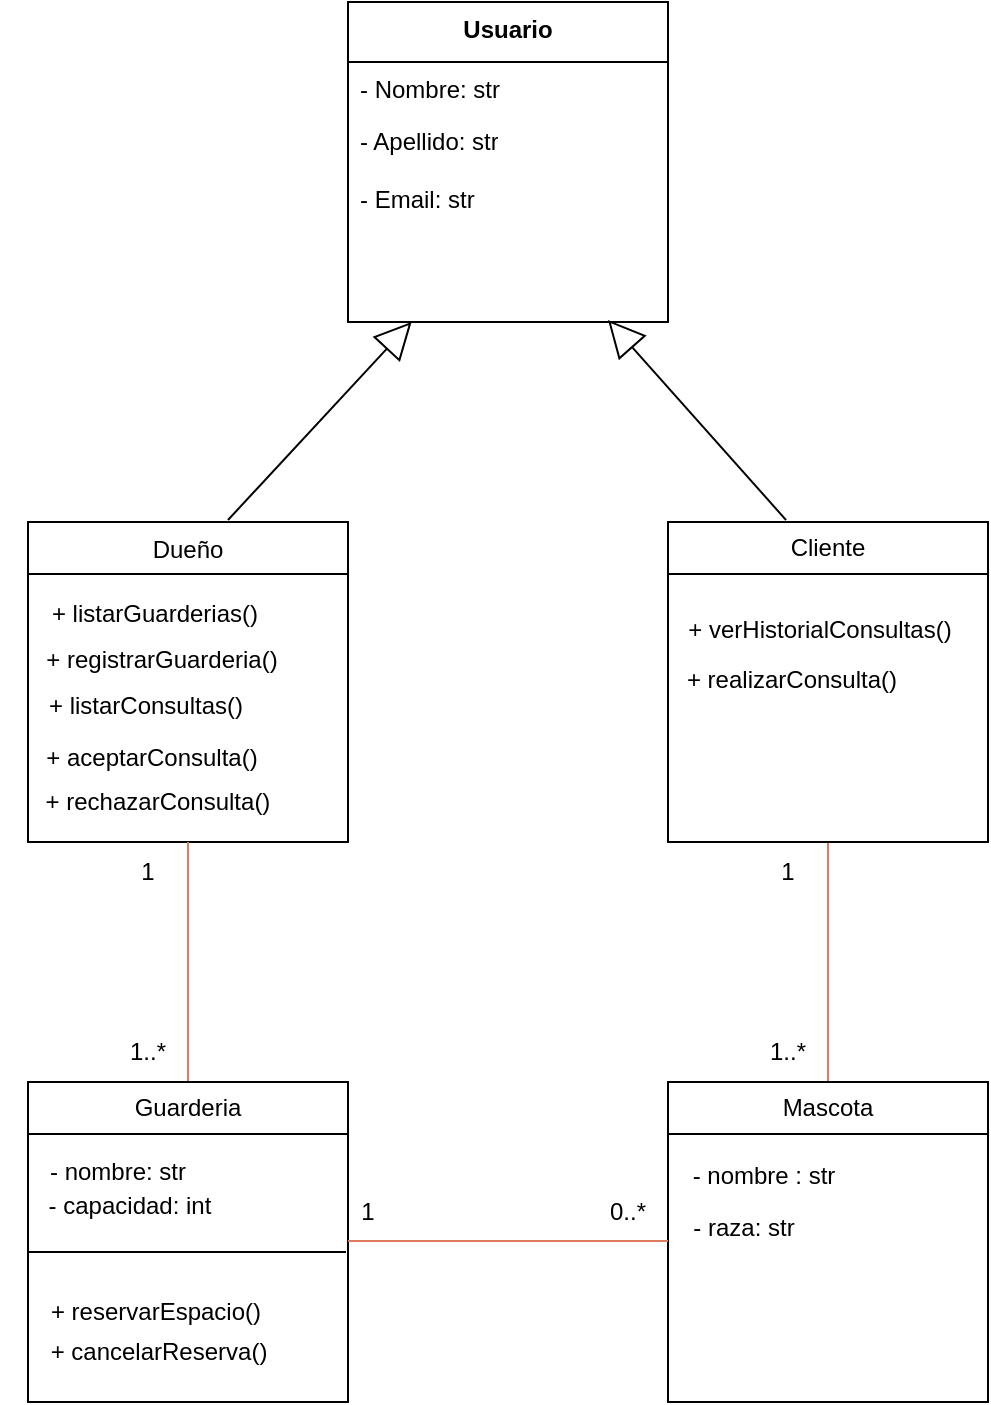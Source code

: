 <mxfile version="24.4.14" type="google">
  <diagram name="Página-1" id="J2HCwpwKN_PN53eveGyv">
    <mxGraphModel grid="1" page="1" gridSize="10" guides="1" tooltips="1" connect="1" arrows="1" fold="1" pageScale="1" pageWidth="827" pageHeight="1169" math="0" shadow="0">
      <root>
        <mxCell id="0" />
        <mxCell id="1" parent="0" />
        <mxCell id="4p8fmYKMg-Ah4OSXP6Rg-4" value="+ realizarConsulta()" style="text;html=1;align=center;verticalAlign=middle;whiteSpace=wrap;rounded=0;" vertex="1" parent="1">
          <mxGeometry x="476" y="345" width="132" height="30" as="geometry" />
        </mxCell>
        <mxCell id="zQzY1kllfL9L5DVMYcvz-21" style="edgeStyle=none;curved=1;rounded=0;orthogonalLoop=1;jettySize=auto;html=1;exitX=0.5;exitY=1;exitDx=0;exitDy=0;entryX=0.5;entryY=0;entryDx=0;entryDy=0;strokeColor=#E07A5F;fontSize=12;fontColor=#393C56;startSize=8;endSize=8;fillColor=#F2CC8F;endArrow=none;endFill=0;" edge="1" parent="1" source="Sp6tKtaWawHbFYD70YBr-21" target="Sp6tKtaWawHbFYD70YBr-38">
          <mxGeometry relative="1" as="geometry" />
        </mxCell>
        <mxCell id="Sp6tKtaWawHbFYD70YBr-21" value="Cliente" style="swimlane;fontStyle=0;childLayout=stackLayout;horizontal=1;startSize=26;fillColor=none;horizontalStack=0;resizeParent=1;resizeParentMax=0;resizeLast=0;collapsible=1;marginBottom=0;whiteSpace=wrap;html=1;" vertex="1" parent="1">
          <mxGeometry x="480" y="281" width="160" height="160" as="geometry" />
        </mxCell>
        <mxCell id="Sp6tKtaWawHbFYD70YBr-26" value="Dueño" style="swimlane;fontStyle=0;childLayout=stackLayout;horizontal=1;startSize=26;fillColor=none;horizontalStack=0;resizeParent=1;resizeParentMax=0;resizeLast=0;collapsible=1;marginBottom=0;whiteSpace=wrap;html=1;verticalAlign=top;labelBorderColor=none;" vertex="1" parent="1">
          <mxGeometry x="160" y="281" width="160" height="160" as="geometry" />
        </mxCell>
        <mxCell id="zQzY1kllfL9L5DVMYcvz-16" style="edgeStyle=none;curved=1;rounded=0;orthogonalLoop=1;jettySize=auto;html=1;exitX=0.5;exitY=1;exitDx=0;exitDy=0;entryX=0.5;entryY=0;entryDx=0;entryDy=0;fontSize=12;strokeColor=none;" edge="1" parent="1" source="Sp6tKtaWawHbFYD70YBr-26" target="Sp6tKtaWawHbFYD70YBr-34">
          <mxGeometry relative="1" as="geometry" />
        </mxCell>
        <mxCell id="zQzY1kllfL9L5DVMYcvz-20" style="edgeStyle=none;curved=1;rounded=0;orthogonalLoop=1;jettySize=auto;html=1;exitX=0.5;exitY=1;exitDx=0;exitDy=0;entryX=0.5;entryY=0;entryDx=0;entryDy=0;strokeColor=#E07A5F;fontSize=12;fontColor=#393C56;fillColor=#F2CC8F;endArrow=none;endFill=0;" edge="1" parent="1" source="Sp6tKtaWawHbFYD70YBr-26" target="Sp6tKtaWawHbFYD70YBr-34">
          <mxGeometry relative="1" as="geometry" />
        </mxCell>
        <mxCell id="Sp6tKtaWawHbFYD70YBr-34" value="Guarderia" style="swimlane;fontStyle=0;childLayout=stackLayout;horizontal=1;startSize=26;fillColor=none;horizontalStack=0;resizeParent=1;resizeParentMax=0;resizeLast=0;collapsible=1;marginBottom=0;whiteSpace=wrap;html=1;" vertex="1" parent="1">
          <mxGeometry x="160" y="561" width="160" height="160" as="geometry" />
        </mxCell>
        <mxCell id="Sp6tKtaWawHbFYD70YBr-38" value="Mascota" style="swimlane;fontStyle=0;childLayout=stackLayout;horizontal=1;startSize=26;fillColor=none;horizontalStack=0;resizeParent=1;resizeParentMax=0;resizeLast=0;collapsible=1;marginBottom=0;whiteSpace=wrap;html=1;" vertex="1" parent="1">
          <mxGeometry x="480" y="561" width="160" height="160" as="geometry">
            <mxRectangle x="480" y="560" width="90" height="30" as="alternateBounds" />
          </mxGeometry>
        </mxCell>
        <mxCell id="zQzY1kllfL9L5DVMYcvz-23" style="edgeStyle=none;curved=1;rounded=0;orthogonalLoop=1;jettySize=auto;html=1;exitX=1;exitY=0.5;exitDx=0;exitDy=0;entryX=0;entryY=0.5;entryDx=0;entryDy=0;strokeColor=#E07A5F;fontSize=12;fontColor=#393C56;startSize=8;endSize=8;fillColor=#F2CC8F;endArrow=none;endFill=0;" edge="1" parent="1">
          <mxGeometry relative="1" as="geometry">
            <mxPoint x="320" y="640.5" as="sourcePoint" />
            <mxPoint x="480" y="640.5" as="targetPoint" />
          </mxGeometry>
        </mxCell>
        <mxCell id="q2R5aibIjcf4UY63-XrP-1" value="1" style="text;html=1;align=center;verticalAlign=middle;whiteSpace=wrap;rounded=0;" vertex="1" parent="1">
          <mxGeometry x="190" y="441" width="60" height="30" as="geometry" />
        </mxCell>
        <mxCell id="q2R5aibIjcf4UY63-XrP-3" value="1..*" style="text;html=1;align=center;verticalAlign=middle;whiteSpace=wrap;rounded=0;" vertex="1" parent="1">
          <mxGeometry x="190" y="531" width="60" height="30" as="geometry" />
        </mxCell>
        <mxCell id="q2R5aibIjcf4UY63-XrP-6" value="1" style="text;html=1;align=center;verticalAlign=middle;whiteSpace=wrap;rounded=0;" vertex="1" parent="1">
          <mxGeometry x="300" y="611" width="60" height="30" as="geometry" />
        </mxCell>
        <mxCell id="q2R5aibIjcf4UY63-XrP-9" value="0..*" style="text;html=1;align=center;verticalAlign=middle;whiteSpace=wrap;rounded=0;" vertex="1" parent="1">
          <mxGeometry x="430" y="611" width="60" height="30" as="geometry" />
        </mxCell>
        <mxCell id="q2R5aibIjcf4UY63-XrP-10" value="1" style="text;html=1;align=center;verticalAlign=middle;whiteSpace=wrap;rounded=0;" vertex="1" parent="1">
          <mxGeometry x="510" y="441" width="60" height="30" as="geometry" />
        </mxCell>
        <mxCell id="q2R5aibIjcf4UY63-XrP-11" value="1..*" style="text;html=1;align=center;verticalAlign=middle;whiteSpace=wrap;rounded=0;" vertex="1" parent="1">
          <mxGeometry x="510" y="531" width="60" height="30" as="geometry" />
        </mxCell>
        <mxCell id="QFbCKDEZycEQ4zQYCo5S-6" style="edgeStyle=none;curved=1;rounded=0;orthogonalLoop=1;jettySize=auto;html=1;exitX=0.75;exitY=0;exitDx=0;exitDy=0;fontSize=12;startSize=8;endSize=8;" edge="1" parent="1" source="q2R5aibIjcf4UY63-XrP-10" target="q2R5aibIjcf4UY63-XrP-10">
          <mxGeometry relative="1" as="geometry" />
        </mxCell>
        <mxCell id="QFbCKDEZycEQ4zQYCo5S-7" value="Usuario" style="swimlane;fontStyle=1;align=center;verticalAlign=top;childLayout=stackLayout;horizontal=1;startSize=30;horizontalStack=0;resizeParent=1;resizeParentMax=0;resizeLast=0;collapsible=1;marginBottom=0;whiteSpace=wrap;html=1;" vertex="1" parent="1">
          <mxGeometry x="320" y="21" width="160" height="160" as="geometry" />
        </mxCell>
        <mxCell id="QFbCKDEZycEQ4zQYCo5S-8" value="- Nombre: str" style="text;strokeColor=none;fillColor=none;align=left;verticalAlign=top;spacingLeft=4;spacingRight=4;overflow=hidden;rotatable=0;points=[[0,0.5],[1,0.5]];portConstraint=eastwest;whiteSpace=wrap;html=1;" vertex="1" parent="QFbCKDEZycEQ4zQYCo5S-7">
          <mxGeometry y="30" width="160" height="26" as="geometry" />
        </mxCell>
        <mxCell id="QFbCKDEZycEQ4zQYCo5S-10" value="&lt;div&gt;- Apellido: str&lt;/div&gt;&lt;div&gt;&lt;br&gt;&lt;/div&gt;&lt;div&gt;- Email: str&lt;br&gt;&lt;/div&gt;&lt;div&gt;&lt;br&gt;&lt;/div&gt;&lt;div&gt;&lt;br&gt;&lt;/div&gt;" style="text;strokeColor=none;fillColor=none;align=left;verticalAlign=top;spacingLeft=4;spacingRight=4;overflow=hidden;rotatable=0;points=[[0,0.5],[1,0.5]];portConstraint=eastwest;whiteSpace=wrap;html=1;" vertex="1" parent="QFbCKDEZycEQ4zQYCo5S-7">
          <mxGeometry y="56" width="160" height="104" as="geometry" />
        </mxCell>
        <mxCell id="4p8fmYKMg-Ah4OSXP6Rg-1" value="+ listarGuarderias()" style="text;html=1;align=right;verticalAlign=middle;resizable=0;points=[];autosize=1;strokeColor=none;fillColor=none;" vertex="1" parent="1">
          <mxGeometry x="146" y="312" width="130" height="30" as="geometry" />
        </mxCell>
        <mxCell id="4p8fmYKMg-Ah4OSXP6Rg-7" value="+ listarConsultas()" style="text;html=1;align=center;verticalAlign=middle;whiteSpace=wrap;rounded=0;" vertex="1" parent="1">
          <mxGeometry x="164" y="358" width="110" height="30" as="geometry" />
        </mxCell>
        <mxCell id="4p8fmYKMg-Ah4OSXP6Rg-8" value="- nombre : str" style="text;html=1;align=center;verticalAlign=middle;whiteSpace=wrap;rounded=0;" vertex="1" parent="1">
          <mxGeometry x="483" y="593" width="90" height="30" as="geometry" />
        </mxCell>
        <mxCell id="4p8fmYKMg-Ah4OSXP6Rg-9" value="- raza: str" style="text;html=1;align=center;verticalAlign=middle;whiteSpace=wrap;rounded=0;" vertex="1" parent="1">
          <mxGeometry x="488" y="619" width="60" height="30" as="geometry" />
        </mxCell>
        <mxCell id="4p8fmYKMg-Ah4OSXP6Rg-10" value="- nombre: str" style="text;html=1;align=center;verticalAlign=middle;whiteSpace=wrap;rounded=0;" vertex="1" parent="1">
          <mxGeometry x="165" y="591" width="80" height="30" as="geometry" />
        </mxCell>
        <mxCell id="4p8fmYKMg-Ah4OSXP6Rg-11" value="- capacidad: int" style="text;html=1;align=center;verticalAlign=middle;whiteSpace=wrap;rounded=0;" vertex="1" parent="1">
          <mxGeometry x="156" y="608" width="110" height="30" as="geometry" />
        </mxCell>
        <mxCell id="4p8fmYKMg-Ah4OSXP6Rg-12" value="+ reservarEspacio()" style="text;html=1;align=center;verticalAlign=middle;whiteSpace=wrap;rounded=0;" vertex="1" parent="1">
          <mxGeometry x="154" y="661" width="140" height="30" as="geometry" />
        </mxCell>
        <mxCell id="4p8fmYKMg-Ah4OSXP6Rg-13" value="+ cancelarReserva()" style="text;html=1;align=center;verticalAlign=middle;whiteSpace=wrap;rounded=0;" vertex="1" parent="1">
          <mxGeometry x="153" y="681" width="145" height="30" as="geometry" />
        </mxCell>
        <mxCell id="4p8fmYKMg-Ah4OSXP6Rg-14" value="+ registrarGuarderia() " style="text;html=1;align=center;verticalAlign=middle;whiteSpace=wrap;rounded=0;" vertex="1" parent="1">
          <mxGeometry x="152" y="335" width="150" height="30" as="geometry" />
        </mxCell>
        <mxCell id="4p8fmYKMg-Ah4OSXP6Rg-16" value="&lt;br&gt;&lt;div&gt;+ aceptarConsulta()&lt;/div&gt;" style="text;html=1;align=center;verticalAlign=middle;whiteSpace=wrap;rounded=0;" vertex="1" parent="1">
          <mxGeometry x="152" y="376" width="140" height="30" as="geometry" />
        </mxCell>
        <mxCell id="4p8fmYKMg-Ah4OSXP6Rg-5" value="+ verHistorialConsultas()" style="text;html=1;align=center;verticalAlign=middle;whiteSpace=wrap;rounded=0;" vertex="1" parent="1">
          <mxGeometry x="486" y="320" width="140" height="30" as="geometry" />
        </mxCell>
        <mxCell id="vIDvgyZtCF5HdJvZBjwv-12" value="" style="line;strokeWidth=1;fillColor=none;align=left;verticalAlign=middle;spacingTop=-1;spacingLeft=3;spacingRight=3;rotatable=0;labelPosition=right;points=[];portConstraint=eastwest;strokeColor=inherit;" vertex="1" parent="1">
          <mxGeometry x="160" y="642" width="159" height="8" as="geometry" />
        </mxCell>
        <mxCell id="vIDvgyZtCF5HdJvZBjwv-15" value="&lt;br&gt;&lt;div&gt;+ rechazarConsulta()&lt;/div&gt;" style="text;html=1;align=center;verticalAlign=middle;whiteSpace=wrap;rounded=0;" vertex="1" parent="1">
          <mxGeometry x="155" y="398" width="140" height="30" as="geometry" />
        </mxCell>
        <mxCell id="bFYhS3p80BJ1hG1U2RuM-1" value="Extends" style="endArrow=block;endSize=16;endFill=0;html=1;rounded=0;fontSize=12;curved=1;labelBackgroundColor=none;fontColor=none;noLabel=1;" edge="1" parent="1" target="QFbCKDEZycEQ4zQYCo5S-10">
          <mxGeometry width="160" relative="1" as="geometry">
            <mxPoint x="260" y="280" as="sourcePoint" />
            <mxPoint x="353" y="183" as="targetPoint" />
          </mxGeometry>
        </mxCell>
        <mxCell id="bFYhS3p80BJ1hG1U2RuM-2" value="Extends" style="endArrow=block;endSize=16;endFill=0;html=1;rounded=0;fontSize=12;curved=1;labelBackgroundColor=none;fontColor=none;noLabel=1;exitX=0.369;exitY=-0.006;exitDx=0;exitDy=0;exitPerimeter=0;" edge="1" parent="1" source="Sp6tKtaWawHbFYD70YBr-21">
          <mxGeometry width="160" relative="1" as="geometry">
            <mxPoint x="530" y="280" as="sourcePoint" />
            <mxPoint x="450" y="180" as="targetPoint" />
          </mxGeometry>
        </mxCell>
      </root>
    </mxGraphModel>
  </diagram>
</mxfile>
